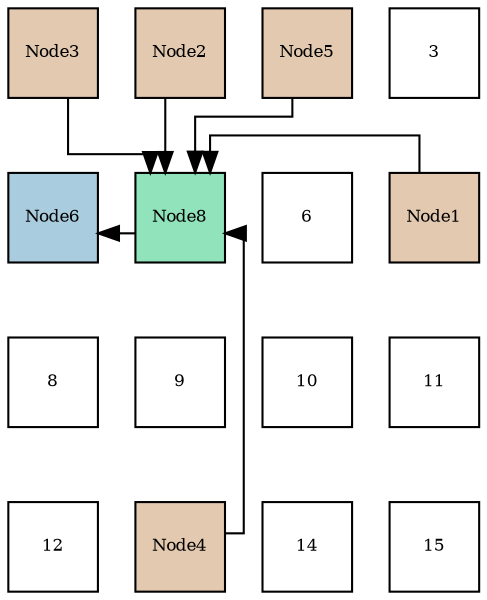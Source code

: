 digraph layout{
 rankdir=TB;
 splines=ortho;
 node [style=filled shape=square fixedsize=true width=0.6];
0[label="Node3", fontsize=8, fillcolor="#e3c9af"];
1[label="Node2", fontsize=8, fillcolor="#e3c9af"];
2[label="Node5", fontsize=8, fillcolor="#e3c9af"];
3[label="3", fontsize=8, fillcolor="#ffffff"];
4[label="Node6", fontsize=8, fillcolor="#a9ccde"];
5[label="Node8", fontsize=8, fillcolor="#91e3bb"];
6[label="6", fontsize=8, fillcolor="#ffffff"];
7[label="Node1", fontsize=8, fillcolor="#e3c9af"];
8[label="8", fontsize=8, fillcolor="#ffffff"];
9[label="9", fontsize=8, fillcolor="#ffffff"];
10[label="10", fontsize=8, fillcolor="#ffffff"];
11[label="11", fontsize=8, fillcolor="#ffffff"];
12[label="12", fontsize=8, fillcolor="#ffffff"];
13[label="Node4", fontsize=8, fillcolor="#e3c9af"];
14[label="14", fontsize=8, fillcolor="#ffffff"];
15[label="15", fontsize=8, fillcolor="#ffffff"];
edge [constraint=false, style=vis];5 -> 4;
7 -> 5;
1 -> 5;
0 -> 5;
13 -> 5;
2 -> 5;
edge [constraint=true, style=invis];
0 -> 4 -> 8 -> 12;
1 -> 5 -> 9 -> 13;
2 -> 6 -> 10 -> 14;
3 -> 7 -> 11 -> 15;
rank = same {0 -> 1 -> 2 -> 3};
rank = same {4 -> 5 -> 6 -> 7};
rank = same {8 -> 9 -> 10 -> 11};
rank = same {12 -> 13 -> 14 -> 15};
}